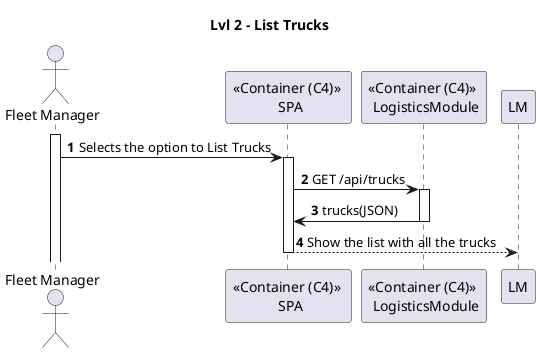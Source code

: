 @startuml USA02

title Lvl 2 - List Trucks

autonumber

actor "Fleet Manager" as FM
participant "<< Container (C4) >> \n SPA" as S
participant "<< Container (C4) >> \n LogisticsModule" as LMD


activate FM
FM -> S : Selects the option to List Trucks
activate S

S -> LMD : GET /api/trucks
activate LMD

LMD -> S : trucks(JSON)
deactivate LMD

S --> LM : Show the list with all the trucks
deactivate S
deactivate LM

@enduml